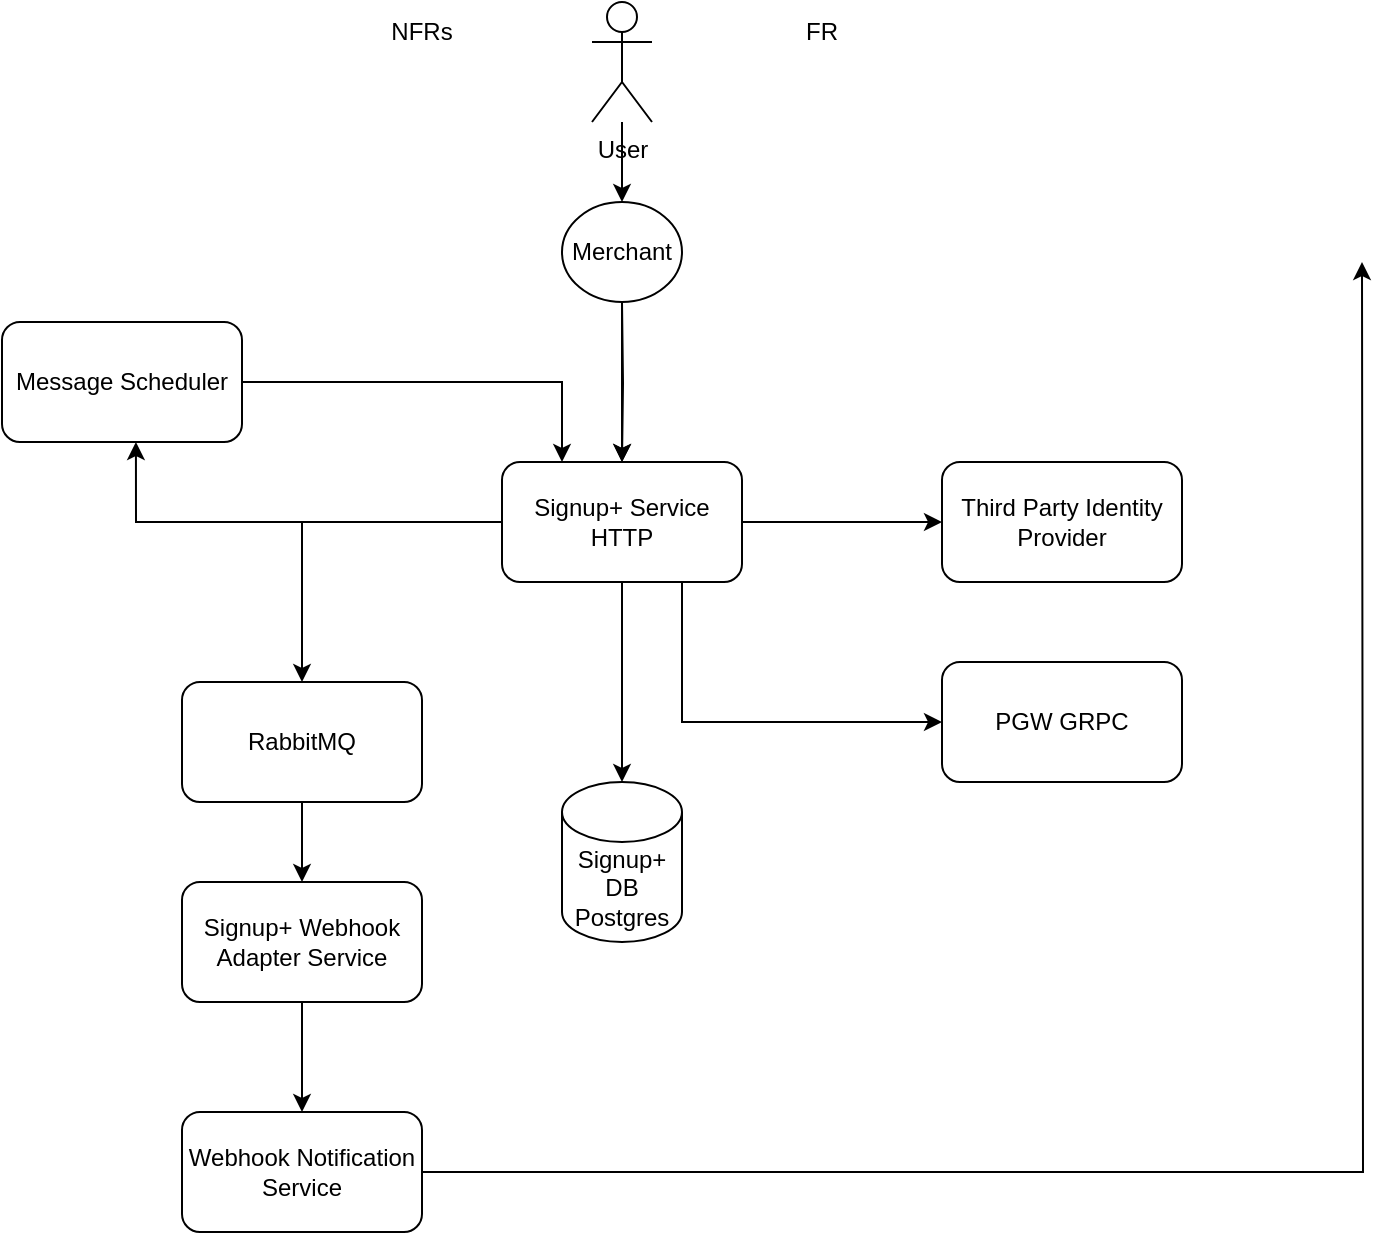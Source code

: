 <mxfile version="24.8.2">
  <diagram name="Page-1" id="Yt_XmYV3sA7oWOFq9jhl">
    <mxGraphModel dx="1434" dy="711" grid="1" gridSize="10" guides="1" tooltips="1" connect="1" arrows="1" fold="1" page="1" pageScale="1" pageWidth="827" pageHeight="1169" math="0" shadow="0">
      <root>
        <mxCell id="0" />
        <mxCell id="1" parent="0" />
        <mxCell id="24nDlguQiG83erJ_hv57-10" style="edgeStyle=orthogonalEdgeStyle;rounded=0;orthogonalLoop=1;jettySize=auto;html=1;" edge="1" parent="1" source="24nDlguQiG83erJ_hv57-1" target="24nDlguQiG83erJ_hv57-6">
          <mxGeometry relative="1" as="geometry" />
        </mxCell>
        <mxCell id="24nDlguQiG83erJ_hv57-11" style="edgeStyle=orthogonalEdgeStyle;rounded=0;orthogonalLoop=1;jettySize=auto;html=1;" edge="1" parent="1" source="24nDlguQiG83erJ_hv57-1" target="24nDlguQiG83erJ_hv57-5">
          <mxGeometry relative="1" as="geometry" />
        </mxCell>
        <mxCell id="24nDlguQiG83erJ_hv57-13" style="edgeStyle=orthogonalEdgeStyle;rounded=0;orthogonalLoop=1;jettySize=auto;html=1;" edge="1" parent="1" source="24nDlguQiG83erJ_hv57-1" target="24nDlguQiG83erJ_hv57-12">
          <mxGeometry relative="1" as="geometry" />
        </mxCell>
        <mxCell id="24nDlguQiG83erJ_hv57-15" style="edgeStyle=orthogonalEdgeStyle;rounded=0;orthogonalLoop=1;jettySize=auto;html=1;entryX=0;entryY=0.5;entryDx=0;entryDy=0;exitX=0.75;exitY=1;exitDx=0;exitDy=0;" edge="1" parent="1" source="24nDlguQiG83erJ_hv57-1" target="24nDlguQiG83erJ_hv57-14">
          <mxGeometry relative="1" as="geometry" />
        </mxCell>
        <mxCell id="24nDlguQiG83erJ_hv57-1" value="Signup+ Service&lt;div&gt;HTTP&lt;/div&gt;" style="rounded=1;whiteSpace=wrap;html=1;" vertex="1" parent="1">
          <mxGeometry x="350" y="260" width="120" height="60" as="geometry" />
        </mxCell>
        <mxCell id="24nDlguQiG83erJ_hv57-3" value="&lt;div&gt;NFRs&lt;/div&gt;" style="text;html=1;align=center;verticalAlign=middle;whiteSpace=wrap;rounded=0;" vertex="1" parent="1">
          <mxGeometry x="250" y="30" width="120" height="30" as="geometry" />
        </mxCell>
        <mxCell id="24nDlguQiG83erJ_hv57-4" value="&lt;div&gt;FR&lt;/div&gt;" style="text;html=1;align=center;verticalAlign=middle;whiteSpace=wrap;rounded=0;" vertex="1" parent="1">
          <mxGeometry x="450" y="30" width="120" height="30" as="geometry" />
        </mxCell>
        <mxCell id="24nDlguQiG83erJ_hv57-5" value="Signup+ DB&lt;div&gt;Postgres&lt;/div&gt;" style="shape=cylinder3;whiteSpace=wrap;html=1;boundedLbl=1;backgroundOutline=1;size=15;" vertex="1" parent="1">
          <mxGeometry x="380" y="420" width="60" height="80" as="geometry" />
        </mxCell>
        <mxCell id="24nDlguQiG83erJ_hv57-17" style="edgeStyle=orthogonalEdgeStyle;rounded=0;orthogonalLoop=1;jettySize=auto;html=1;" edge="1" parent="1" source="24nDlguQiG83erJ_hv57-6" target="24nDlguQiG83erJ_hv57-16">
          <mxGeometry relative="1" as="geometry" />
        </mxCell>
        <mxCell id="24nDlguQiG83erJ_hv57-6" value="RabbitMQ" style="rounded=1;whiteSpace=wrap;html=1;" vertex="1" parent="1">
          <mxGeometry x="190" y="370" width="120" height="60" as="geometry" />
        </mxCell>
        <mxCell id="24nDlguQiG83erJ_hv57-8" style="edgeStyle=orthogonalEdgeStyle;rounded=0;orthogonalLoop=1;jettySize=auto;html=1;entryX=0.5;entryY=0;entryDx=0;entryDy=0;" edge="1" parent="1" source="24nDlguQiG83erJ_hv57-25" target="24nDlguQiG83erJ_hv57-1">
          <mxGeometry relative="1" as="geometry" />
        </mxCell>
        <mxCell id="24nDlguQiG83erJ_hv57-24" value="" style="edgeStyle=orthogonalEdgeStyle;rounded=0;orthogonalLoop=1;jettySize=auto;html=1;" edge="1" parent="1" target="24nDlguQiG83erJ_hv57-1">
          <mxGeometry relative="1" as="geometry">
            <mxPoint x="410" y="180" as="sourcePoint" />
          </mxGeometry>
        </mxCell>
        <mxCell id="24nDlguQiG83erJ_hv57-7" value="User" style="shape=umlActor;verticalLabelPosition=bottom;verticalAlign=top;html=1;outlineConnect=0;" vertex="1" parent="1">
          <mxGeometry x="395" y="30" width="30" height="60" as="geometry" />
        </mxCell>
        <mxCell id="24nDlguQiG83erJ_hv57-12" value="Third Party Identity Provider" style="rounded=1;whiteSpace=wrap;html=1;" vertex="1" parent="1">
          <mxGeometry x="570" y="260" width="120" height="60" as="geometry" />
        </mxCell>
        <mxCell id="24nDlguQiG83erJ_hv57-14" value="PGW GRPC" style="rounded=1;whiteSpace=wrap;html=1;" vertex="1" parent="1">
          <mxGeometry x="570" y="360" width="120" height="60" as="geometry" />
        </mxCell>
        <mxCell id="24nDlguQiG83erJ_hv57-19" style="edgeStyle=orthogonalEdgeStyle;rounded=0;orthogonalLoop=1;jettySize=auto;html=1;entryX=0.5;entryY=0;entryDx=0;entryDy=0;" edge="1" parent="1" source="24nDlguQiG83erJ_hv57-16" target="24nDlguQiG83erJ_hv57-18">
          <mxGeometry relative="1" as="geometry" />
        </mxCell>
        <mxCell id="24nDlguQiG83erJ_hv57-16" value="Signup+ Webhook Adapter Service" style="rounded=1;whiteSpace=wrap;html=1;" vertex="1" parent="1">
          <mxGeometry x="190" y="470" width="120" height="60" as="geometry" />
        </mxCell>
        <mxCell id="24nDlguQiG83erJ_hv57-23" style="edgeStyle=orthogonalEdgeStyle;rounded=0;orthogonalLoop=1;jettySize=auto;html=1;" edge="1" parent="1" source="24nDlguQiG83erJ_hv57-18">
          <mxGeometry relative="1" as="geometry">
            <mxPoint x="780" y="160" as="targetPoint" />
          </mxGeometry>
        </mxCell>
        <mxCell id="24nDlguQiG83erJ_hv57-18" value="Webhook Notification Service" style="rounded=1;whiteSpace=wrap;html=1;" vertex="1" parent="1">
          <mxGeometry x="190" y="585" width="120" height="60" as="geometry" />
        </mxCell>
        <mxCell id="24nDlguQiG83erJ_hv57-22" style="edgeStyle=orthogonalEdgeStyle;rounded=0;orthogonalLoop=1;jettySize=auto;html=1;entryX=0.25;entryY=0;entryDx=0;entryDy=0;" edge="1" parent="1" source="24nDlguQiG83erJ_hv57-20" target="24nDlguQiG83erJ_hv57-1">
          <mxGeometry relative="1" as="geometry" />
        </mxCell>
        <mxCell id="24nDlguQiG83erJ_hv57-20" value="Message Scheduler" style="rounded=1;whiteSpace=wrap;html=1;" vertex="1" parent="1">
          <mxGeometry x="100" y="190" width="120" height="60" as="geometry" />
        </mxCell>
        <mxCell id="24nDlguQiG83erJ_hv57-21" style="edgeStyle=orthogonalEdgeStyle;rounded=0;orthogonalLoop=1;jettySize=auto;html=1;entryX=0.558;entryY=1;entryDx=0;entryDy=0;entryPerimeter=0;" edge="1" parent="1" source="24nDlguQiG83erJ_hv57-1" target="24nDlguQiG83erJ_hv57-20">
          <mxGeometry relative="1" as="geometry" />
        </mxCell>
        <mxCell id="24nDlguQiG83erJ_hv57-26" value="" style="edgeStyle=orthogonalEdgeStyle;rounded=0;orthogonalLoop=1;jettySize=auto;html=1;entryX=0.5;entryY=0;entryDx=0;entryDy=0;" edge="1" parent="1" source="24nDlguQiG83erJ_hv57-7" target="24nDlguQiG83erJ_hv57-25">
          <mxGeometry relative="1" as="geometry">
            <mxPoint x="410" y="90" as="sourcePoint" />
            <mxPoint x="410" y="260" as="targetPoint" />
          </mxGeometry>
        </mxCell>
        <mxCell id="24nDlguQiG83erJ_hv57-25" value="Merchant" style="ellipse;whiteSpace=wrap;html=1;" vertex="1" parent="1">
          <mxGeometry x="380" y="130" width="60" height="50" as="geometry" />
        </mxCell>
      </root>
    </mxGraphModel>
  </diagram>
</mxfile>
